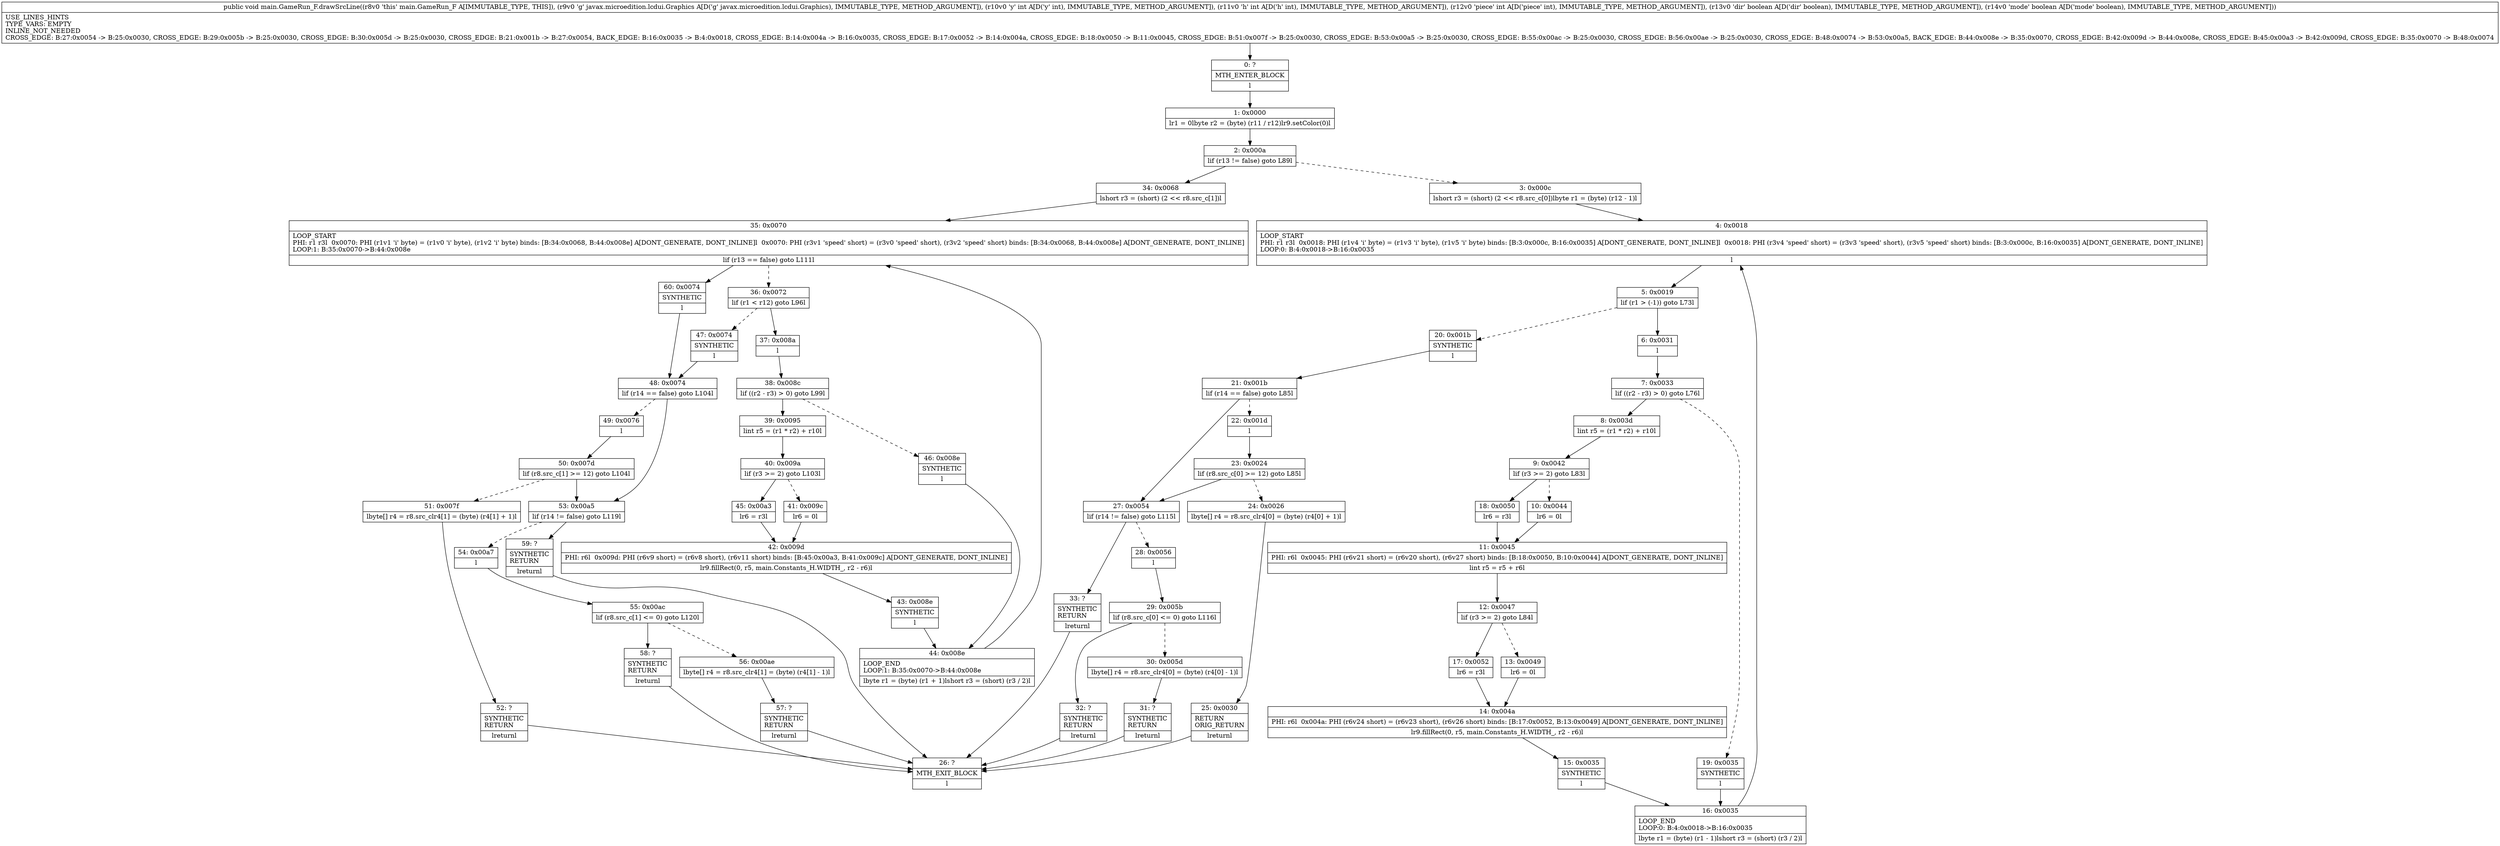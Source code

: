 digraph "CFG formain.GameRun_F.drawSrcLine(Ljavax\/microedition\/lcdui\/Graphics;IIIZZ)V" {
Node_0 [shape=record,label="{0\:\ ?|MTH_ENTER_BLOCK\l|l}"];
Node_1 [shape=record,label="{1\:\ 0x0000|lr1 = 0lbyte r2 = (byte) (r11 \/ r12)lr9.setColor(0)l}"];
Node_2 [shape=record,label="{2\:\ 0x000a|lif (r13 != false) goto L89l}"];
Node_3 [shape=record,label="{3\:\ 0x000c|lshort r3 = (short) (2 \<\< r8.src_c[0])lbyte r1 = (byte) (r12 \- 1)l}"];
Node_4 [shape=record,label="{4\:\ 0x0018|LOOP_START\lPHI: r1 r3l  0x0018: PHI (r1v4 'i' byte) = (r1v3 'i' byte), (r1v5 'i' byte) binds: [B:3:0x000c, B:16:0x0035] A[DONT_GENERATE, DONT_INLINE]l  0x0018: PHI (r3v4 'speed' short) = (r3v3 'speed' short), (r3v5 'speed' short) binds: [B:3:0x000c, B:16:0x0035] A[DONT_GENERATE, DONT_INLINE]\lLOOP:0: B:4:0x0018\-\>B:16:0x0035\l|l}"];
Node_5 [shape=record,label="{5\:\ 0x0019|lif (r1 \> (\-1)) goto L73l}"];
Node_6 [shape=record,label="{6\:\ 0x0031|l}"];
Node_7 [shape=record,label="{7\:\ 0x0033|lif ((r2 \- r3) \> 0) goto L76l}"];
Node_8 [shape=record,label="{8\:\ 0x003d|lint r5 = (r1 * r2) + r10l}"];
Node_9 [shape=record,label="{9\:\ 0x0042|lif (r3 \>= 2) goto L83l}"];
Node_10 [shape=record,label="{10\:\ 0x0044|lr6 = 0l}"];
Node_11 [shape=record,label="{11\:\ 0x0045|PHI: r6l  0x0045: PHI (r6v21 short) = (r6v20 short), (r6v27 short) binds: [B:18:0x0050, B:10:0x0044] A[DONT_GENERATE, DONT_INLINE]\l|lint r5 = r5 + r6l}"];
Node_12 [shape=record,label="{12\:\ 0x0047|lif (r3 \>= 2) goto L84l}"];
Node_13 [shape=record,label="{13\:\ 0x0049|lr6 = 0l}"];
Node_14 [shape=record,label="{14\:\ 0x004a|PHI: r6l  0x004a: PHI (r6v24 short) = (r6v23 short), (r6v26 short) binds: [B:17:0x0052, B:13:0x0049] A[DONT_GENERATE, DONT_INLINE]\l|lr9.fillRect(0, r5, main.Constants_H.WIDTH_, r2 \- r6)l}"];
Node_15 [shape=record,label="{15\:\ 0x0035|SYNTHETIC\l|l}"];
Node_16 [shape=record,label="{16\:\ 0x0035|LOOP_END\lLOOP:0: B:4:0x0018\-\>B:16:0x0035\l|lbyte r1 = (byte) (r1 \- 1)lshort r3 = (short) (r3 \/ 2)l}"];
Node_17 [shape=record,label="{17\:\ 0x0052|lr6 = r3l}"];
Node_18 [shape=record,label="{18\:\ 0x0050|lr6 = r3l}"];
Node_19 [shape=record,label="{19\:\ 0x0035|SYNTHETIC\l|l}"];
Node_20 [shape=record,label="{20\:\ 0x001b|SYNTHETIC\l|l}"];
Node_21 [shape=record,label="{21\:\ 0x001b|lif (r14 == false) goto L85l}"];
Node_22 [shape=record,label="{22\:\ 0x001d|l}"];
Node_23 [shape=record,label="{23\:\ 0x0024|lif (r8.src_c[0] \>= 12) goto L85l}"];
Node_24 [shape=record,label="{24\:\ 0x0026|lbyte[] r4 = r8.src_clr4[0] = (byte) (r4[0] + 1)l}"];
Node_25 [shape=record,label="{25\:\ 0x0030|RETURN\lORIG_RETURN\l|lreturnl}"];
Node_26 [shape=record,label="{26\:\ ?|MTH_EXIT_BLOCK\l|l}"];
Node_27 [shape=record,label="{27\:\ 0x0054|lif (r14 != false) goto L115l}"];
Node_28 [shape=record,label="{28\:\ 0x0056|l}"];
Node_29 [shape=record,label="{29\:\ 0x005b|lif (r8.src_c[0] \<= 0) goto L116l}"];
Node_30 [shape=record,label="{30\:\ 0x005d|lbyte[] r4 = r8.src_clr4[0] = (byte) (r4[0] \- 1)l}"];
Node_31 [shape=record,label="{31\:\ ?|SYNTHETIC\lRETURN\l|lreturnl}"];
Node_32 [shape=record,label="{32\:\ ?|SYNTHETIC\lRETURN\l|lreturnl}"];
Node_33 [shape=record,label="{33\:\ ?|SYNTHETIC\lRETURN\l|lreturnl}"];
Node_34 [shape=record,label="{34\:\ 0x0068|lshort r3 = (short) (2 \<\< r8.src_c[1])l}"];
Node_35 [shape=record,label="{35\:\ 0x0070|LOOP_START\lPHI: r1 r3l  0x0070: PHI (r1v1 'i' byte) = (r1v0 'i' byte), (r1v2 'i' byte) binds: [B:34:0x0068, B:44:0x008e] A[DONT_GENERATE, DONT_INLINE]l  0x0070: PHI (r3v1 'speed' short) = (r3v0 'speed' short), (r3v2 'speed' short) binds: [B:34:0x0068, B:44:0x008e] A[DONT_GENERATE, DONT_INLINE]\lLOOP:1: B:35:0x0070\-\>B:44:0x008e\l|lif (r13 == false) goto L111l}"];
Node_36 [shape=record,label="{36\:\ 0x0072|lif (r1 \< r12) goto L96l}"];
Node_37 [shape=record,label="{37\:\ 0x008a|l}"];
Node_38 [shape=record,label="{38\:\ 0x008c|lif ((r2 \- r3) \> 0) goto L99l}"];
Node_39 [shape=record,label="{39\:\ 0x0095|lint r5 = (r1 * r2) + r10l}"];
Node_40 [shape=record,label="{40\:\ 0x009a|lif (r3 \>= 2) goto L103l}"];
Node_41 [shape=record,label="{41\:\ 0x009c|lr6 = 0l}"];
Node_42 [shape=record,label="{42\:\ 0x009d|PHI: r6l  0x009d: PHI (r6v9 short) = (r6v8 short), (r6v11 short) binds: [B:45:0x00a3, B:41:0x009c] A[DONT_GENERATE, DONT_INLINE]\l|lr9.fillRect(0, r5, main.Constants_H.WIDTH_, r2 \- r6)l}"];
Node_43 [shape=record,label="{43\:\ 0x008e|SYNTHETIC\l|l}"];
Node_44 [shape=record,label="{44\:\ 0x008e|LOOP_END\lLOOP:1: B:35:0x0070\-\>B:44:0x008e\l|lbyte r1 = (byte) (r1 + 1)lshort r3 = (short) (r3 \/ 2)l}"];
Node_45 [shape=record,label="{45\:\ 0x00a3|lr6 = r3l}"];
Node_46 [shape=record,label="{46\:\ 0x008e|SYNTHETIC\l|l}"];
Node_47 [shape=record,label="{47\:\ 0x0074|SYNTHETIC\l|l}"];
Node_48 [shape=record,label="{48\:\ 0x0074|lif (r14 == false) goto L104l}"];
Node_49 [shape=record,label="{49\:\ 0x0076|l}"];
Node_50 [shape=record,label="{50\:\ 0x007d|lif (r8.src_c[1] \>= 12) goto L104l}"];
Node_51 [shape=record,label="{51\:\ 0x007f|lbyte[] r4 = r8.src_clr4[1] = (byte) (r4[1] + 1)l}"];
Node_52 [shape=record,label="{52\:\ ?|SYNTHETIC\lRETURN\l|lreturnl}"];
Node_53 [shape=record,label="{53\:\ 0x00a5|lif (r14 != false) goto L119l}"];
Node_54 [shape=record,label="{54\:\ 0x00a7|l}"];
Node_55 [shape=record,label="{55\:\ 0x00ac|lif (r8.src_c[1] \<= 0) goto L120l}"];
Node_56 [shape=record,label="{56\:\ 0x00ae|lbyte[] r4 = r8.src_clr4[1] = (byte) (r4[1] \- 1)l}"];
Node_57 [shape=record,label="{57\:\ ?|SYNTHETIC\lRETURN\l|lreturnl}"];
Node_58 [shape=record,label="{58\:\ ?|SYNTHETIC\lRETURN\l|lreturnl}"];
Node_59 [shape=record,label="{59\:\ ?|SYNTHETIC\lRETURN\l|lreturnl}"];
Node_60 [shape=record,label="{60\:\ 0x0074|SYNTHETIC\l|l}"];
MethodNode[shape=record,label="{public void main.GameRun_F.drawSrcLine((r8v0 'this' main.GameRun_F A[IMMUTABLE_TYPE, THIS]), (r9v0 'g' javax.microedition.lcdui.Graphics A[D('g' javax.microedition.lcdui.Graphics), IMMUTABLE_TYPE, METHOD_ARGUMENT]), (r10v0 'y' int A[D('y' int), IMMUTABLE_TYPE, METHOD_ARGUMENT]), (r11v0 'h' int A[D('h' int), IMMUTABLE_TYPE, METHOD_ARGUMENT]), (r12v0 'piece' int A[D('piece' int), IMMUTABLE_TYPE, METHOD_ARGUMENT]), (r13v0 'dir' boolean A[D('dir' boolean), IMMUTABLE_TYPE, METHOD_ARGUMENT]), (r14v0 'mode' boolean A[D('mode' boolean), IMMUTABLE_TYPE, METHOD_ARGUMENT]))  | USE_LINES_HINTS\lTYPE_VARS: EMPTY\lINLINE_NOT_NEEDED\lCROSS_EDGE: B:27:0x0054 \-\> B:25:0x0030, CROSS_EDGE: B:29:0x005b \-\> B:25:0x0030, CROSS_EDGE: B:30:0x005d \-\> B:25:0x0030, CROSS_EDGE: B:21:0x001b \-\> B:27:0x0054, BACK_EDGE: B:16:0x0035 \-\> B:4:0x0018, CROSS_EDGE: B:14:0x004a \-\> B:16:0x0035, CROSS_EDGE: B:17:0x0052 \-\> B:14:0x004a, CROSS_EDGE: B:18:0x0050 \-\> B:11:0x0045, CROSS_EDGE: B:51:0x007f \-\> B:25:0x0030, CROSS_EDGE: B:53:0x00a5 \-\> B:25:0x0030, CROSS_EDGE: B:55:0x00ac \-\> B:25:0x0030, CROSS_EDGE: B:56:0x00ae \-\> B:25:0x0030, CROSS_EDGE: B:48:0x0074 \-\> B:53:0x00a5, BACK_EDGE: B:44:0x008e \-\> B:35:0x0070, CROSS_EDGE: B:42:0x009d \-\> B:44:0x008e, CROSS_EDGE: B:45:0x00a3 \-\> B:42:0x009d, CROSS_EDGE: B:35:0x0070 \-\> B:48:0x0074\l}"];
MethodNode -> Node_0;
Node_0 -> Node_1;
Node_1 -> Node_2;
Node_2 -> Node_3[style=dashed];
Node_2 -> Node_34;
Node_3 -> Node_4;
Node_4 -> Node_5;
Node_5 -> Node_6;
Node_5 -> Node_20[style=dashed];
Node_6 -> Node_7;
Node_7 -> Node_8;
Node_7 -> Node_19[style=dashed];
Node_8 -> Node_9;
Node_9 -> Node_10[style=dashed];
Node_9 -> Node_18;
Node_10 -> Node_11;
Node_11 -> Node_12;
Node_12 -> Node_13[style=dashed];
Node_12 -> Node_17;
Node_13 -> Node_14;
Node_14 -> Node_15;
Node_15 -> Node_16;
Node_16 -> Node_4;
Node_17 -> Node_14;
Node_18 -> Node_11;
Node_19 -> Node_16;
Node_20 -> Node_21;
Node_21 -> Node_22[style=dashed];
Node_21 -> Node_27;
Node_22 -> Node_23;
Node_23 -> Node_24[style=dashed];
Node_23 -> Node_27;
Node_24 -> Node_25;
Node_25 -> Node_26;
Node_27 -> Node_28[style=dashed];
Node_27 -> Node_33;
Node_28 -> Node_29;
Node_29 -> Node_30[style=dashed];
Node_29 -> Node_32;
Node_30 -> Node_31;
Node_31 -> Node_26;
Node_32 -> Node_26;
Node_33 -> Node_26;
Node_34 -> Node_35;
Node_35 -> Node_36[style=dashed];
Node_35 -> Node_60;
Node_36 -> Node_37;
Node_36 -> Node_47[style=dashed];
Node_37 -> Node_38;
Node_38 -> Node_39;
Node_38 -> Node_46[style=dashed];
Node_39 -> Node_40;
Node_40 -> Node_41[style=dashed];
Node_40 -> Node_45;
Node_41 -> Node_42;
Node_42 -> Node_43;
Node_43 -> Node_44;
Node_44 -> Node_35;
Node_45 -> Node_42;
Node_46 -> Node_44;
Node_47 -> Node_48;
Node_48 -> Node_49[style=dashed];
Node_48 -> Node_53;
Node_49 -> Node_50;
Node_50 -> Node_51[style=dashed];
Node_50 -> Node_53;
Node_51 -> Node_52;
Node_52 -> Node_26;
Node_53 -> Node_54[style=dashed];
Node_53 -> Node_59;
Node_54 -> Node_55;
Node_55 -> Node_56[style=dashed];
Node_55 -> Node_58;
Node_56 -> Node_57;
Node_57 -> Node_26;
Node_58 -> Node_26;
Node_59 -> Node_26;
Node_60 -> Node_48;
}

